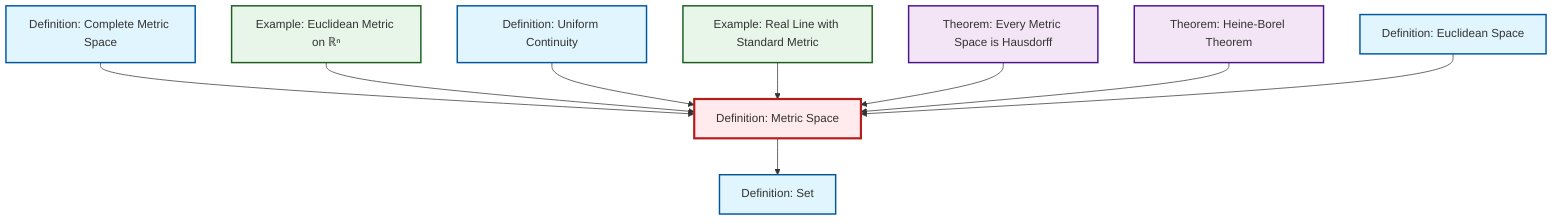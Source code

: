 graph TD
    classDef definition fill:#e1f5fe,stroke:#01579b,stroke-width:2px
    classDef theorem fill:#f3e5f5,stroke:#4a148c,stroke-width:2px
    classDef axiom fill:#fff3e0,stroke:#e65100,stroke-width:2px
    classDef example fill:#e8f5e9,stroke:#1b5e20,stroke-width:2px
    classDef current fill:#ffebee,stroke:#b71c1c,stroke-width:3px
    ex-real-line-metric["Example: Real Line with Standard Metric"]:::example
    def-complete-metric-space["Definition: Complete Metric Space"]:::definition
    thm-heine-borel["Theorem: Heine-Borel Theorem"]:::theorem
    ex-euclidean-metric["Example: Euclidean Metric on ℝⁿ"]:::example
    def-uniform-continuity["Definition: Uniform Continuity"]:::definition
    def-euclidean-space["Definition: Euclidean Space"]:::definition
    def-set["Definition: Set"]:::definition
    def-metric-space["Definition: Metric Space"]:::definition
    thm-metric-hausdorff["Theorem: Every Metric Space is Hausdorff"]:::theorem
    def-complete-metric-space --> def-metric-space
    def-metric-space --> def-set
    ex-euclidean-metric --> def-metric-space
    def-uniform-continuity --> def-metric-space
    ex-real-line-metric --> def-metric-space
    thm-metric-hausdorff --> def-metric-space
    thm-heine-borel --> def-metric-space
    def-euclidean-space --> def-metric-space
    class def-metric-space current